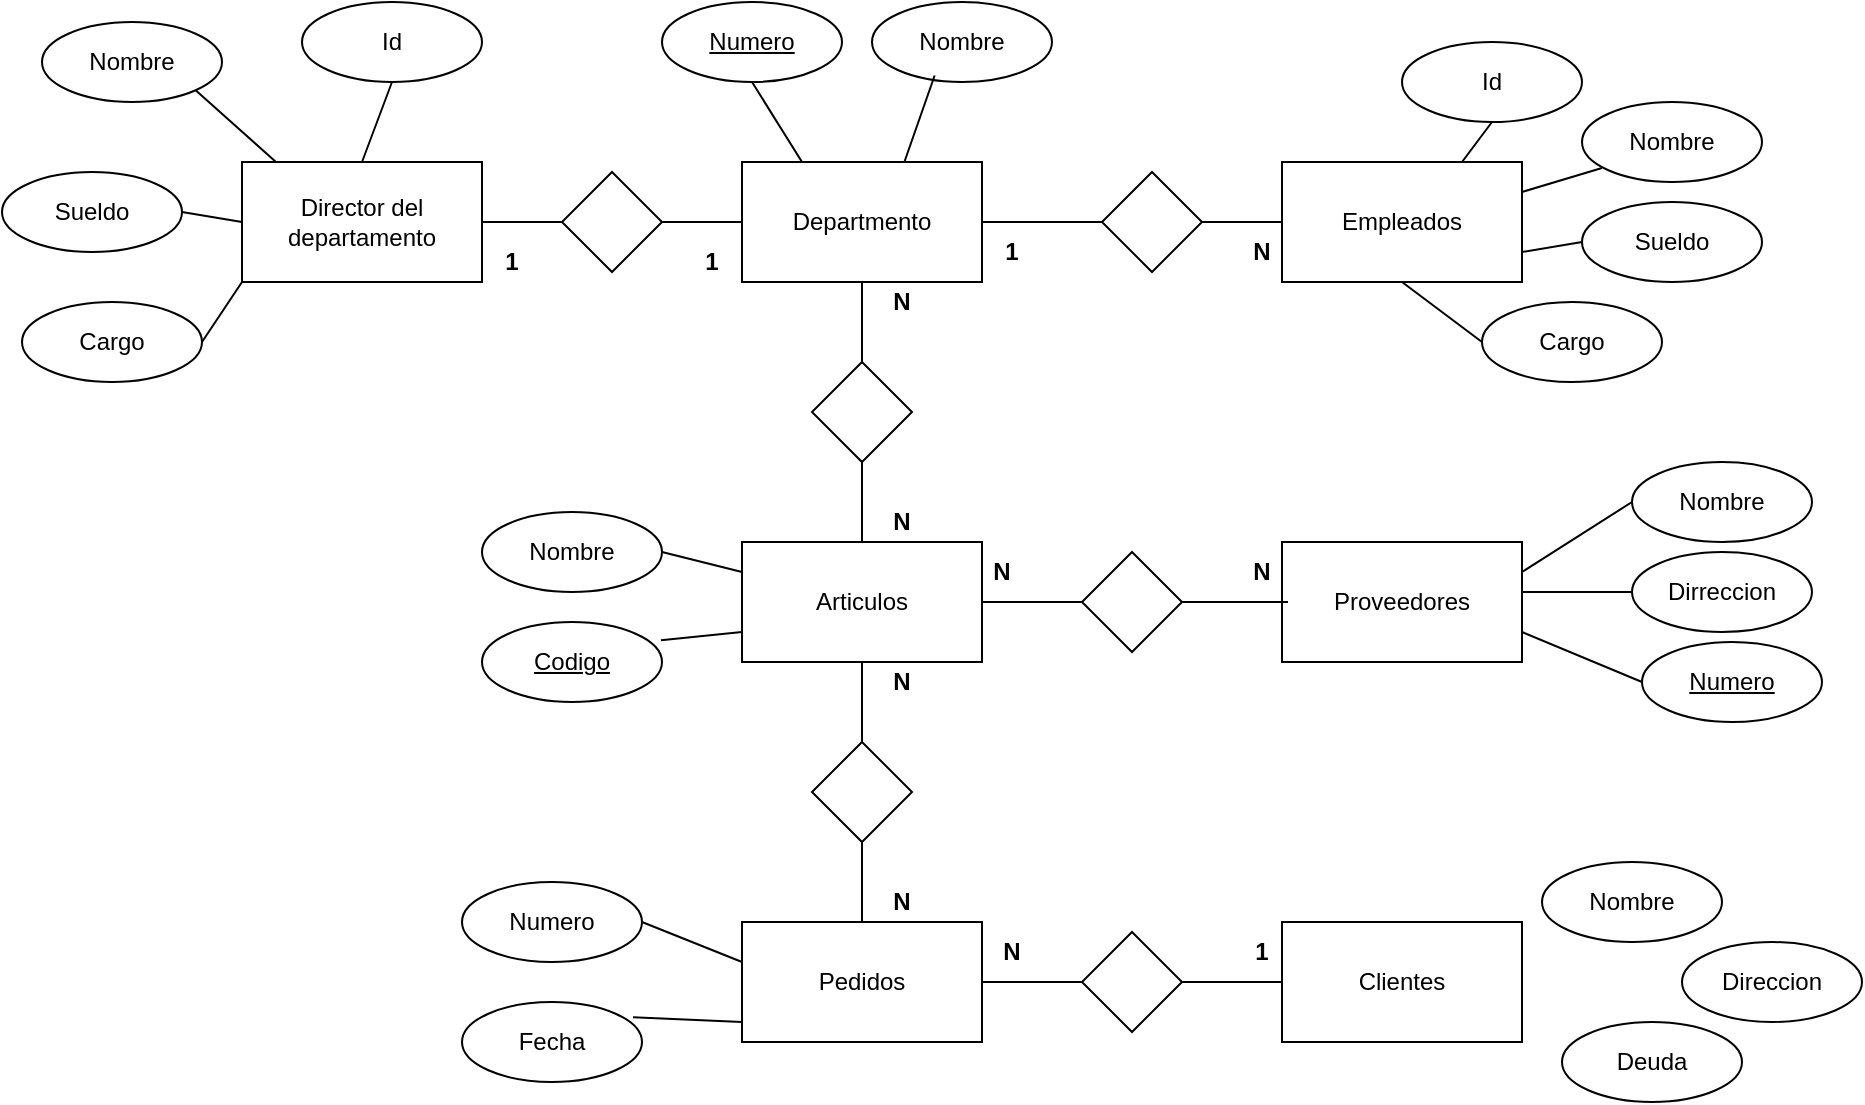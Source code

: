 <mxfile version="15.2.9" type="device"><diagram id="R2lEEEUBdFMjLlhIrx00" name="Page-1"><mxGraphModel dx="2258" dy="604" grid="1" gridSize="10" guides="1" tooltips="1" connect="1" arrows="1" fold="1" page="1" pageScale="1" pageWidth="850" pageHeight="1100" math="0" shadow="0" extFonts="Permanent Marker^https://fonts.googleapis.com/css?family=Permanent+Marker"><root><mxCell id="0"/><mxCell id="1" parent="0"/><mxCell id="zlvjbnemVFVLzDJFzFmS-37" value="Proveedores" style="rounded=0;whiteSpace=wrap;html=1;" vertex="1" parent="1"><mxGeometry x="250" y="630" width="120" height="60" as="geometry"/></mxCell><mxCell id="zlvjbnemVFVLzDJFzFmS-39" value="Articulos" style="rounded=0;whiteSpace=wrap;html=1;" vertex="1" parent="1"><mxGeometry x="-20" y="630" width="120" height="60" as="geometry"/></mxCell><mxCell id="zlvjbnemVFVLzDJFzFmS-40" value="Departmento" style="rounded=0;whiteSpace=wrap;html=1;" vertex="1" parent="1"><mxGeometry x="-20" y="440" width="120" height="60" as="geometry"/></mxCell><mxCell id="zlvjbnemVFVLzDJFzFmS-41" value="Empleados" style="rounded=0;whiteSpace=wrap;html=1;" vertex="1" parent="1"><mxGeometry x="250" y="440" width="120" height="60" as="geometry"/></mxCell><mxCell id="zlvjbnemVFVLzDJFzFmS-42" value="Director del departamento" style="rounded=0;whiteSpace=wrap;html=1;" vertex="1" parent="1"><mxGeometry x="-270" y="440" width="120" height="60" as="geometry"/></mxCell><mxCell id="zlvjbnemVFVLzDJFzFmS-43" value="Clientes" style="rounded=0;whiteSpace=wrap;html=1;" vertex="1" parent="1"><mxGeometry x="250" y="820" width="120" height="60" as="geometry"/></mxCell><mxCell id="zlvjbnemVFVLzDJFzFmS-44" value="Pedidos" style="rounded=0;whiteSpace=wrap;html=1;" vertex="1" parent="1"><mxGeometry x="-20" y="820" width="120" height="60" as="geometry"/></mxCell><mxCell id="zlvjbnemVFVLzDJFzFmS-45" value="" style="rhombus;whiteSpace=wrap;html=1;" vertex="1" parent="1"><mxGeometry x="150" y="635" width="50" height="50" as="geometry"/></mxCell><mxCell id="zlvjbnemVFVLzDJFzFmS-46" value="" style="endArrow=none;html=1;exitX=1;exitY=0.5;exitDx=0;exitDy=0;" edge="1" parent="1" source="zlvjbnemVFVLzDJFzFmS-45"><mxGeometry width="50" height="50" relative="1" as="geometry"><mxPoint x="290" y="580" as="sourcePoint"/><mxPoint x="253" y="660" as="targetPoint"/></mxGeometry></mxCell><mxCell id="zlvjbnemVFVLzDJFzFmS-47" value="" style="endArrow=none;html=1;exitX=1;exitY=0.5;exitDx=0;exitDy=0;entryX=0;entryY=0.5;entryDx=0;entryDy=0;" edge="1" parent="1" source="zlvjbnemVFVLzDJFzFmS-39" target="zlvjbnemVFVLzDJFzFmS-45"><mxGeometry width="50" height="50" relative="1" as="geometry"><mxPoint x="210" y="665" as="sourcePoint"/><mxPoint x="262.64" y="663.1" as="targetPoint"/></mxGeometry></mxCell><mxCell id="zlvjbnemVFVLzDJFzFmS-48" value="" style="rhombus;whiteSpace=wrap;html=1;" vertex="1" parent="1"><mxGeometry x="15" y="540" width="50" height="50" as="geometry"/></mxCell><mxCell id="zlvjbnemVFVLzDJFzFmS-49" value="" style="endArrow=none;html=1;exitX=0.5;exitY=0;exitDx=0;exitDy=0;entryX=0.5;entryY=1;entryDx=0;entryDy=0;" edge="1" parent="1" source="zlvjbnemVFVLzDJFzFmS-39" target="zlvjbnemVFVLzDJFzFmS-48"><mxGeometry width="50" height="50" relative="1" as="geometry"><mxPoint x="290" y="580" as="sourcePoint"/><mxPoint x="340" y="530" as="targetPoint"/></mxGeometry></mxCell><mxCell id="zlvjbnemVFVLzDJFzFmS-50" value="" style="endArrow=none;html=1;exitX=0.5;exitY=0;exitDx=0;exitDy=0;entryX=0.5;entryY=1;entryDx=0;entryDy=0;" edge="1" parent="1" source="zlvjbnemVFVLzDJFzFmS-48" target="zlvjbnemVFVLzDJFzFmS-40"><mxGeometry width="50" height="50" relative="1" as="geometry"><mxPoint x="50" y="640" as="sourcePoint"/><mxPoint x="50" y="620" as="targetPoint"/></mxGeometry></mxCell><mxCell id="zlvjbnemVFVLzDJFzFmS-52" value="" style="rhombus;whiteSpace=wrap;html=1;" vertex="1" parent="1"><mxGeometry x="160" y="445" width="50" height="50" as="geometry"/></mxCell><mxCell id="zlvjbnemVFVLzDJFzFmS-55" value="" style="endArrow=none;html=1;exitX=1;exitY=0.5;exitDx=0;exitDy=0;entryX=0;entryY=0.5;entryDx=0;entryDy=0;" edge="1" parent="1" source="zlvjbnemVFVLzDJFzFmS-40" target="zlvjbnemVFVLzDJFzFmS-52"><mxGeometry width="50" height="50" relative="1" as="geometry"><mxPoint x="290" y="580" as="sourcePoint"/><mxPoint x="340" y="530" as="targetPoint"/></mxGeometry></mxCell><mxCell id="zlvjbnemVFVLzDJFzFmS-57" value="" style="endArrow=none;html=1;exitX=1;exitY=0.5;exitDx=0;exitDy=0;entryX=0;entryY=0.5;entryDx=0;entryDy=0;" edge="1" parent="1" source="zlvjbnemVFVLzDJFzFmS-52" target="zlvjbnemVFVLzDJFzFmS-41"><mxGeometry width="50" height="50" relative="1" as="geometry"><mxPoint x="110" y="510" as="sourcePoint"/><mxPoint x="230" y="500" as="targetPoint"/></mxGeometry></mxCell><mxCell id="zlvjbnemVFVLzDJFzFmS-59" value="&lt;b&gt;1&lt;/b&gt;" style="text;html=1;strokeColor=none;fillColor=none;align=center;verticalAlign=middle;whiteSpace=wrap;rounded=0;" vertex="1" parent="1"><mxGeometry x="100" y="475" width="30" height="20" as="geometry"/></mxCell><mxCell id="zlvjbnemVFVLzDJFzFmS-65" value="" style="rhombus;whiteSpace=wrap;html=1;" vertex="1" parent="1"><mxGeometry x="15" y="730" width="50" height="50" as="geometry"/></mxCell><mxCell id="zlvjbnemVFVLzDJFzFmS-67" value="" style="endArrow=none;html=1;exitX=0.5;exitY=0;exitDx=0;exitDy=0;entryX=0.5;entryY=1;entryDx=0;entryDy=0;" edge="1" parent="1" source="zlvjbnemVFVLzDJFzFmS-65" target="zlvjbnemVFVLzDJFzFmS-39"><mxGeometry width="50" height="50" relative="1" as="geometry"><mxPoint x="290" y="650" as="sourcePoint"/><mxPoint x="340" y="600" as="targetPoint"/></mxGeometry></mxCell><mxCell id="zlvjbnemVFVLzDJFzFmS-68" value="" style="endArrow=none;html=1;entryX=0.5;entryY=1;entryDx=0;entryDy=0;" edge="1" parent="1" source="zlvjbnemVFVLzDJFzFmS-44" target="zlvjbnemVFVLzDJFzFmS-65"><mxGeometry width="50" height="50" relative="1" as="geometry"><mxPoint x="40" y="810" as="sourcePoint"/><mxPoint x="50" y="700" as="targetPoint"/></mxGeometry></mxCell><mxCell id="zlvjbnemVFVLzDJFzFmS-69" value="" style="rhombus;whiteSpace=wrap;html=1;" vertex="1" parent="1"><mxGeometry x="150" y="825" width="50" height="50" as="geometry"/></mxCell><mxCell id="zlvjbnemVFVLzDJFzFmS-71" value="" style="endArrow=none;html=1;entryX=0;entryY=0.5;entryDx=0;entryDy=0;exitX=1;exitY=0.5;exitDx=0;exitDy=0;" edge="1" parent="1" source="zlvjbnemVFVLzDJFzFmS-44" target="zlvjbnemVFVLzDJFzFmS-69"><mxGeometry width="50" height="50" relative="1" as="geometry"><mxPoint x="50" y="830" as="sourcePoint"/><mxPoint x="50" y="790" as="targetPoint"/></mxGeometry></mxCell><mxCell id="zlvjbnemVFVLzDJFzFmS-74" value="" style="endArrow=none;html=1;entryX=0;entryY=0.5;entryDx=0;entryDy=0;exitX=1;exitY=0.5;exitDx=0;exitDy=0;" edge="1" parent="1" source="zlvjbnemVFVLzDJFzFmS-69" target="zlvjbnemVFVLzDJFzFmS-43"><mxGeometry width="50" height="50" relative="1" as="geometry"><mxPoint x="120" y="870" as="sourcePoint"/><mxPoint x="170" y="870" as="targetPoint"/></mxGeometry></mxCell><mxCell id="zlvjbnemVFVLzDJFzFmS-76" value="" style="rhombus;whiteSpace=wrap;html=1;" vertex="1" parent="1"><mxGeometry x="-110" y="445" width="50" height="50" as="geometry"/></mxCell><mxCell id="zlvjbnemVFVLzDJFzFmS-77" value="" style="endArrow=none;html=1;exitX=1;exitY=0.5;exitDx=0;exitDy=0;entryX=0;entryY=0.5;entryDx=0;entryDy=0;" edge="1" parent="1" source="zlvjbnemVFVLzDJFzFmS-76" target="zlvjbnemVFVLzDJFzFmS-40"><mxGeometry width="50" height="50" relative="1" as="geometry"><mxPoint x="280" y="570" as="sourcePoint"/><mxPoint x="360" y="610" as="targetPoint"/><Array as="points"/></mxGeometry></mxCell><mxCell id="zlvjbnemVFVLzDJFzFmS-78" value="" style="endArrow=none;html=1;exitX=1;exitY=0.5;exitDx=0;exitDy=0;entryX=0;entryY=0.5;entryDx=0;entryDy=0;" edge="1" parent="1" source="zlvjbnemVFVLzDJFzFmS-42" target="zlvjbnemVFVLzDJFzFmS-76"><mxGeometry width="50" height="50" relative="1" as="geometry"><mxPoint x="-50" y="480" as="sourcePoint"/><mxPoint x="-120" y="470" as="targetPoint"/><Array as="points"/></mxGeometry></mxCell><mxCell id="zlvjbnemVFVLzDJFzFmS-79" value="&lt;b&gt;N&lt;/b&gt;" style="text;html=1;strokeColor=none;fillColor=none;align=center;verticalAlign=middle;whiteSpace=wrap;rounded=0;" vertex="1" parent="1"><mxGeometry x="220" y="475" width="40" height="20" as="geometry"/></mxCell><mxCell id="zlvjbnemVFVLzDJFzFmS-80" value="&lt;b&gt;N&lt;/b&gt;" style="text;html=1;strokeColor=none;fillColor=none;align=center;verticalAlign=middle;whiteSpace=wrap;rounded=0;" vertex="1" parent="1"><mxGeometry x="90" y="635" width="40" height="20" as="geometry"/></mxCell><mxCell id="zlvjbnemVFVLzDJFzFmS-81" value="&lt;b&gt;N&lt;/b&gt;" style="text;html=1;strokeColor=none;fillColor=none;align=center;verticalAlign=middle;whiteSpace=wrap;rounded=0;" vertex="1" parent="1"><mxGeometry x="220" y="635" width="40" height="20" as="geometry"/></mxCell><mxCell id="zlvjbnemVFVLzDJFzFmS-82" value="&lt;b&gt;N&lt;/b&gt;" style="text;html=1;strokeColor=none;fillColor=none;align=center;verticalAlign=middle;whiteSpace=wrap;rounded=0;" vertex="1" parent="1"><mxGeometry x="40" y="500" width="40" height="20" as="geometry"/></mxCell><mxCell id="zlvjbnemVFVLzDJFzFmS-83" value="&lt;b&gt;N&lt;/b&gt;" style="text;html=1;strokeColor=none;fillColor=none;align=center;verticalAlign=middle;whiteSpace=wrap;rounded=0;" vertex="1" parent="1"><mxGeometry x="40" y="610" width="40" height="20" as="geometry"/></mxCell><mxCell id="zlvjbnemVFVLzDJFzFmS-84" value="&lt;b&gt;N&lt;/b&gt;" style="text;html=1;strokeColor=none;fillColor=none;align=center;verticalAlign=middle;whiteSpace=wrap;rounded=0;" vertex="1" parent="1"><mxGeometry x="40" y="690" width="40" height="20" as="geometry"/></mxCell><mxCell id="zlvjbnemVFVLzDJFzFmS-85" value="&lt;b&gt;N&lt;/b&gt;" style="text;html=1;strokeColor=none;fillColor=none;align=center;verticalAlign=middle;whiteSpace=wrap;rounded=0;" vertex="1" parent="1"><mxGeometry x="40" y="800" width="40" height="20" as="geometry"/></mxCell><mxCell id="zlvjbnemVFVLzDJFzFmS-86" value="&lt;b&gt;N&lt;/b&gt;" style="text;html=1;strokeColor=none;fillColor=none;align=center;verticalAlign=middle;whiteSpace=wrap;rounded=0;" vertex="1" parent="1"><mxGeometry x="95" y="825" width="40" height="20" as="geometry"/></mxCell><mxCell id="zlvjbnemVFVLzDJFzFmS-87" value="&lt;b&gt;1&lt;/b&gt;" style="text;html=1;strokeColor=none;fillColor=none;align=center;verticalAlign=middle;whiteSpace=wrap;rounded=0;" vertex="1" parent="1"><mxGeometry x="225" y="825" width="30" height="20" as="geometry"/></mxCell><mxCell id="zlvjbnemVFVLzDJFzFmS-93" value="&lt;b&gt;1&lt;/b&gt;" style="text;html=1;strokeColor=none;fillColor=none;align=center;verticalAlign=middle;whiteSpace=wrap;rounded=0;" vertex="1" parent="1"><mxGeometry x="-50" y="480" width="30" height="20" as="geometry"/></mxCell><mxCell id="zlvjbnemVFVLzDJFzFmS-97" value="&lt;b&gt;1&lt;/b&gt;" style="text;html=1;strokeColor=none;fillColor=none;align=center;verticalAlign=middle;whiteSpace=wrap;rounded=0;" vertex="1" parent="1"><mxGeometry x="-150" y="480" width="30" height="20" as="geometry"/></mxCell><mxCell id="zlvjbnemVFVLzDJFzFmS-98" value="Nombre" style="ellipse;whiteSpace=wrap;html=1;" vertex="1" parent="1"><mxGeometry x="425" y="590" width="90" height="40" as="geometry"/></mxCell><mxCell id="zlvjbnemVFVLzDJFzFmS-99" value="Dirreccion" style="ellipse;whiteSpace=wrap;html=1;" vertex="1" parent="1"><mxGeometry x="425" y="635" width="90" height="40" as="geometry"/></mxCell><mxCell id="zlvjbnemVFVLzDJFzFmS-100" value="&lt;u&gt;Numero&lt;/u&gt;" style="ellipse;whiteSpace=wrap;html=1;" vertex="1" parent="1"><mxGeometry x="430" y="680" width="90" height="40" as="geometry"/></mxCell><mxCell id="zlvjbnemVFVLzDJFzFmS-101" value="" style="endArrow=none;html=1;exitX=1;exitY=0.25;exitDx=0;exitDy=0;entryX=0;entryY=0.5;entryDx=0;entryDy=0;" edge="1" parent="1" source="zlvjbnemVFVLzDJFzFmS-37" target="zlvjbnemVFVLzDJFzFmS-98"><mxGeometry width="50" height="50" relative="1" as="geometry"><mxPoint x="280" y="490" as="sourcePoint"/><mxPoint x="330" y="440" as="targetPoint"/></mxGeometry></mxCell><mxCell id="zlvjbnemVFVLzDJFzFmS-102" value="" style="endArrow=none;html=1;entryX=0;entryY=0.5;entryDx=0;entryDy=0;" edge="1" parent="1" target="zlvjbnemVFVLzDJFzFmS-99"><mxGeometry width="50" height="50" relative="1" as="geometry"><mxPoint x="370" y="655" as="sourcePoint"/><mxPoint x="-5" y="420" as="targetPoint"/></mxGeometry></mxCell><mxCell id="zlvjbnemVFVLzDJFzFmS-103" value="" style="endArrow=none;html=1;exitX=1;exitY=0.75;exitDx=0;exitDy=0;entryX=0;entryY=0.5;entryDx=0;entryDy=0;" edge="1" parent="1" source="zlvjbnemVFVLzDJFzFmS-37" target="zlvjbnemVFVLzDJFzFmS-100"><mxGeometry width="50" height="50" relative="1" as="geometry"><mxPoint x="20" y="450" as="sourcePoint"/><mxPoint x="440" y="700" as="targetPoint"/></mxGeometry></mxCell><mxCell id="zlvjbnemVFVLzDJFzFmS-104" value="Nombre" style="ellipse;whiteSpace=wrap;html=1;" vertex="1" parent="1"><mxGeometry x="-150" y="615" width="90" height="40" as="geometry"/></mxCell><mxCell id="zlvjbnemVFVLzDJFzFmS-105" value="&lt;u&gt;Codigo&lt;/u&gt;" style="ellipse;whiteSpace=wrap;html=1;" vertex="1" parent="1"><mxGeometry x="-150" y="670" width="90" height="40" as="geometry"/></mxCell><mxCell id="zlvjbnemVFVLzDJFzFmS-106" value="" style="endArrow=none;html=1;entryX=1;entryY=0.5;entryDx=0;entryDy=0;exitX=0;exitY=0.25;exitDx=0;exitDy=0;" edge="1" parent="1" source="zlvjbnemVFVLzDJFzFmS-39" target="zlvjbnemVFVLzDJFzFmS-104"><mxGeometry width="50" height="50" relative="1" as="geometry"><mxPoint x="280" y="640" as="sourcePoint"/><mxPoint x="330" y="590" as="targetPoint"/><Array as="points"/></mxGeometry></mxCell><mxCell id="zlvjbnemVFVLzDJFzFmS-107" value="" style="endArrow=none;html=1;entryX=0.994;entryY=0.228;entryDx=0;entryDy=0;exitX=0;exitY=0.75;exitDx=0;exitDy=0;entryPerimeter=0;" edge="1" parent="1" source="zlvjbnemVFVLzDJFzFmS-39" target="zlvjbnemVFVLzDJFzFmS-105"><mxGeometry width="50" height="50" relative="1" as="geometry"><mxPoint x="-10" y="655.0" as="sourcePoint"/><mxPoint x="-50.0" y="645.0" as="targetPoint"/><Array as="points"/></mxGeometry></mxCell><mxCell id="zlvjbnemVFVLzDJFzFmS-108" value="&lt;u&gt;Numero&lt;/u&gt;" style="ellipse;whiteSpace=wrap;html=1;" vertex="1" parent="1"><mxGeometry x="-60" y="360" width="90" height="40" as="geometry"/></mxCell><mxCell id="zlvjbnemVFVLzDJFzFmS-109" value="Nombre" style="ellipse;whiteSpace=wrap;html=1;" vertex="1" parent="1"><mxGeometry x="45" y="360" width="90" height="40" as="geometry"/></mxCell><mxCell id="zlvjbnemVFVLzDJFzFmS-110" value="" style="endArrow=none;html=1;exitX=0.25;exitY=0;exitDx=0;exitDy=0;entryX=0.5;entryY=1;entryDx=0;entryDy=0;" edge="1" parent="1" source="zlvjbnemVFVLzDJFzFmS-40" target="zlvjbnemVFVLzDJFzFmS-108"><mxGeometry width="50" height="50" relative="1" as="geometry"><mxPoint x="280" y="420" as="sourcePoint"/><mxPoint x="330" y="370" as="targetPoint"/></mxGeometry></mxCell><mxCell id="zlvjbnemVFVLzDJFzFmS-111" value="" style="endArrow=none;html=1;exitX=0.678;exitY=-0.008;exitDx=0;exitDy=0;entryX=0.348;entryY=0.919;entryDx=0;entryDy=0;entryPerimeter=0;exitPerimeter=0;" edge="1" parent="1" source="zlvjbnemVFVLzDJFzFmS-40" target="zlvjbnemVFVLzDJFzFmS-109"><mxGeometry width="50" height="50" relative="1" as="geometry"><mxPoint x="20" y="450" as="sourcePoint"/><mxPoint x="-5" y="410" as="targetPoint"/></mxGeometry></mxCell><mxCell id="zlvjbnemVFVLzDJFzFmS-112" value="Nombre" style="ellipse;whiteSpace=wrap;html=1;" vertex="1" parent="1"><mxGeometry x="400" y="410" width="90" height="40" as="geometry"/></mxCell><mxCell id="zlvjbnemVFVLzDJFzFmS-113" value="Sueldo" style="ellipse;whiteSpace=wrap;html=1;" vertex="1" parent="1"><mxGeometry x="400" y="460" width="90" height="40" as="geometry"/></mxCell><mxCell id="zlvjbnemVFVLzDJFzFmS-114" value="Id" style="ellipse;whiteSpace=wrap;html=1;" vertex="1" parent="1"><mxGeometry x="310" y="380" width="90" height="40" as="geometry"/></mxCell><mxCell id="zlvjbnemVFVLzDJFzFmS-116" value="" style="endArrow=none;html=1;exitX=0.75;exitY=0;exitDx=0;exitDy=0;entryX=0.5;entryY=1;entryDx=0;entryDy=0;" edge="1" parent="1" source="zlvjbnemVFVLzDJFzFmS-41" target="zlvjbnemVFVLzDJFzFmS-114"><mxGeometry width="50" height="50" relative="1" as="geometry"><mxPoint x="380.0" y="655.0" as="sourcePoint"/><mxPoint x="435.0" y="620.0" as="targetPoint"/></mxGeometry></mxCell><mxCell id="zlvjbnemVFVLzDJFzFmS-117" value="" style="endArrow=none;html=1;exitX=1;exitY=0.25;exitDx=0;exitDy=0;" edge="1" parent="1" source="zlvjbnemVFVLzDJFzFmS-41"><mxGeometry width="50" height="50" relative="1" as="geometry"><mxPoint x="390.0" y="665.0" as="sourcePoint"/><mxPoint x="410" y="443" as="targetPoint"/></mxGeometry></mxCell><mxCell id="zlvjbnemVFVLzDJFzFmS-118" value="" style="endArrow=none;html=1;exitX=1;exitY=0.75;exitDx=0;exitDy=0;entryX=0;entryY=0.5;entryDx=0;entryDy=0;" edge="1" parent="1" source="zlvjbnemVFVLzDJFzFmS-41" target="zlvjbnemVFVLzDJFzFmS-113"><mxGeometry width="50" height="50" relative="1" as="geometry"><mxPoint x="380.0" y="465" as="sourcePoint"/><mxPoint x="411.44" y="452.76" as="targetPoint"/></mxGeometry></mxCell><mxCell id="zlvjbnemVFVLzDJFzFmS-119" value="Id" style="ellipse;whiteSpace=wrap;html=1;" vertex="1" parent="1"><mxGeometry x="-240" y="360" width="90" height="40" as="geometry"/></mxCell><mxCell id="zlvjbnemVFVLzDJFzFmS-120" value="Nombre" style="ellipse;whiteSpace=wrap;html=1;" vertex="1" parent="1"><mxGeometry x="-370" y="370" width="90" height="40" as="geometry"/></mxCell><mxCell id="zlvjbnemVFVLzDJFzFmS-121" value="Sueldo" style="ellipse;whiteSpace=wrap;html=1;" vertex="1" parent="1"><mxGeometry x="-390" y="445" width="90" height="40" as="geometry"/></mxCell><mxCell id="zlvjbnemVFVLzDJFzFmS-122" value="Cargo" style="ellipse;whiteSpace=wrap;html=1;" vertex="1" parent="1"><mxGeometry x="350" y="510" width="90" height="40" as="geometry"/></mxCell><mxCell id="zlvjbnemVFVLzDJFzFmS-123" value="Cargo" style="ellipse;whiteSpace=wrap;html=1;" vertex="1" parent="1"><mxGeometry x="-380" y="510" width="90" height="40" as="geometry"/></mxCell><mxCell id="zlvjbnemVFVLzDJFzFmS-124" value="" style="endArrow=none;html=1;exitX=0.5;exitY=1;exitDx=0;exitDy=0;entryX=0;entryY=0.5;entryDx=0;entryDy=0;" edge="1" parent="1" source="zlvjbnemVFVLzDJFzFmS-41" target="zlvjbnemVFVLzDJFzFmS-122"><mxGeometry width="50" height="50" relative="1" as="geometry"><mxPoint x="380.0" y="495" as="sourcePoint"/><mxPoint x="410.0" y="490" as="targetPoint"/></mxGeometry></mxCell><mxCell id="zlvjbnemVFVLzDJFzFmS-125" value="" style="endArrow=none;html=1;exitX=1;exitY=0.5;exitDx=0;exitDy=0;entryX=0;entryY=1;entryDx=0;entryDy=0;" edge="1" parent="1" source="zlvjbnemVFVLzDJFzFmS-123" target="zlvjbnemVFVLzDJFzFmS-42"><mxGeometry width="50" height="50" relative="1" as="geometry"><mxPoint x="390.0" y="505" as="sourcePoint"/><mxPoint x="420.0" y="500" as="targetPoint"/><Array as="points"/></mxGeometry></mxCell><mxCell id="zlvjbnemVFVLzDJFzFmS-126" value="" style="endArrow=none;html=1;exitX=1;exitY=0.5;exitDx=0;exitDy=0;entryX=0;entryY=0.5;entryDx=0;entryDy=0;" edge="1" parent="1" source="zlvjbnemVFVLzDJFzFmS-121" target="zlvjbnemVFVLzDJFzFmS-42"><mxGeometry width="50" height="50" relative="1" as="geometry"><mxPoint x="-280" y="540" as="sourcePoint"/><mxPoint x="-260" y="510" as="targetPoint"/><Array as="points"/></mxGeometry></mxCell><mxCell id="zlvjbnemVFVLzDJFzFmS-127" value="" style="endArrow=none;html=1;exitX=1;exitY=1;exitDx=0;exitDy=0;" edge="1" parent="1" source="zlvjbnemVFVLzDJFzFmS-120"><mxGeometry width="50" height="50" relative="1" as="geometry"><mxPoint x="-270" y="550" as="sourcePoint"/><mxPoint x="-253" y="440" as="targetPoint"/><Array as="points"/></mxGeometry></mxCell><mxCell id="zlvjbnemVFVLzDJFzFmS-128" value="" style="endArrow=none;html=1;exitX=0.5;exitY=0;exitDx=0;exitDy=0;entryX=0.5;entryY=1;entryDx=0;entryDy=0;" edge="1" parent="1" source="zlvjbnemVFVLzDJFzFmS-42" target="zlvjbnemVFVLzDJFzFmS-119"><mxGeometry width="50" height="50" relative="1" as="geometry"><mxPoint x="-260" y="560" as="sourcePoint"/><mxPoint x="-240" y="530" as="targetPoint"/><Array as="points"/></mxGeometry></mxCell><mxCell id="zlvjbnemVFVLzDJFzFmS-129" value="Nombre" style="ellipse;whiteSpace=wrap;html=1;" vertex="1" parent="1"><mxGeometry x="380" y="790" width="90" height="40" as="geometry"/></mxCell><mxCell id="zlvjbnemVFVLzDJFzFmS-130" value="Direccion" style="ellipse;whiteSpace=wrap;html=1;" vertex="1" parent="1"><mxGeometry x="450" y="830" width="90" height="40" as="geometry"/></mxCell><mxCell id="zlvjbnemVFVLzDJFzFmS-131" value="Deuda" style="ellipse;whiteSpace=wrap;html=1;" vertex="1" parent="1"><mxGeometry x="390" y="870" width="90" height="40" as="geometry"/></mxCell><mxCell id="zlvjbnemVFVLzDJFzFmS-133" value="Numero" style="ellipse;whiteSpace=wrap;html=1;" vertex="1" parent="1"><mxGeometry x="-160" y="800" width="90" height="40" as="geometry"/></mxCell><mxCell id="zlvjbnemVFVLzDJFzFmS-134" value="Fecha" style="ellipse;whiteSpace=wrap;html=1;" vertex="1" parent="1"><mxGeometry x="-160" y="860" width="90" height="40" as="geometry"/></mxCell><mxCell id="zlvjbnemVFVLzDJFzFmS-135" value="" style="endArrow=none;html=1;exitX=1;exitY=0.5;exitDx=0;exitDy=0;" edge="1" parent="1" source="zlvjbnemVFVLzDJFzFmS-133"><mxGeometry width="50" height="50" relative="1" as="geometry"><mxPoint x="180" y="850" as="sourcePoint"/><mxPoint x="-20" y="840" as="targetPoint"/></mxGeometry></mxCell><mxCell id="zlvjbnemVFVLzDJFzFmS-136" value="" style="endArrow=none;html=1;exitX=0.95;exitY=0.192;exitDx=0;exitDy=0;exitPerimeter=0;" edge="1" parent="1" source="zlvjbnemVFVLzDJFzFmS-134"><mxGeometry width="50" height="50" relative="1" as="geometry"><mxPoint x="190.0" y="860.0" as="sourcePoint"/><mxPoint x="-20" y="870" as="targetPoint"/></mxGeometry></mxCell></root></mxGraphModel></diagram></mxfile>